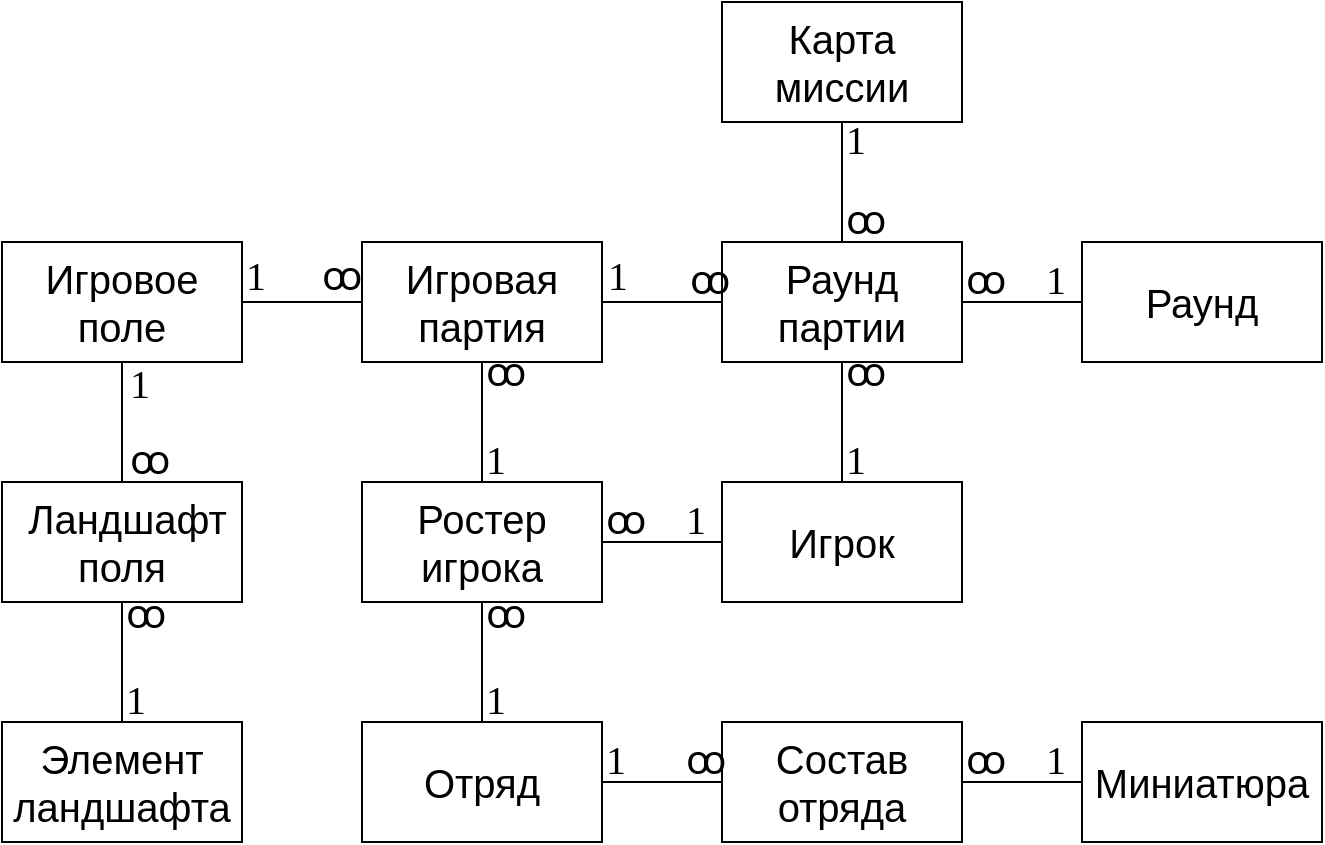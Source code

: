 <mxfile version="21.1.2" type="device">
  <diagram name="Страница 1" id="x1J_cCR0CuYF4QXd56yt">
    <mxGraphModel dx="894" dy="1141" grid="1" gridSize="10" guides="1" tooltips="1" connect="1" arrows="1" fold="1" page="1" pageScale="1" pageWidth="827" pageHeight="1169" math="0" shadow="0">
      <root>
        <mxCell id="0" />
        <mxCell id="1" parent="0" />
        <mxCell id="jPjk46TfuHlNJ93suGcI-2" value="Элемент ландшафта" style="rounded=0;whiteSpace=wrap;html=1;fontSize=20;" parent="1" vertex="1">
          <mxGeometry x="100" y="500" width="120" height="60" as="geometry" />
        </mxCell>
        <mxCell id="erc7zpTAC2eEjMYiwTy_-21" style="edgeStyle=orthogonalEdgeStyle;rounded=0;orthogonalLoop=1;jettySize=auto;html=1;exitX=0.5;exitY=1;exitDx=0;exitDy=0;endArrow=none;endFill=0;startArrow=none;startFill=0;fontSize=20;" parent="1" source="jPjk46TfuHlNJ93suGcI-9" target="jPjk46TfuHlNJ93suGcI-2" edge="1">
          <mxGeometry relative="1" as="geometry" />
        </mxCell>
        <mxCell id="jPjk46TfuHlNJ93suGcI-9" value="&amp;nbsp;Ландшафт&lt;br style=&quot;font-size: 20px;&quot;&gt;поля" style="rounded=0;whiteSpace=wrap;html=1;fontSize=20;" parent="1" vertex="1">
          <mxGeometry x="100" y="380" width="120" height="60" as="geometry" />
        </mxCell>
        <mxCell id="erc7zpTAC2eEjMYiwTy_-20" style="edgeStyle=orthogonalEdgeStyle;rounded=0;orthogonalLoop=1;jettySize=auto;html=1;exitX=0.5;exitY=1;exitDx=0;exitDy=0;endArrow=none;endFill=0;startArrow=none;startFill=0;fontSize=20;" parent="1" source="jPjk46TfuHlNJ93suGcI-10" target="jPjk46TfuHlNJ93suGcI-9" edge="1">
          <mxGeometry relative="1" as="geometry" />
        </mxCell>
        <mxCell id="jPjk46TfuHlNJ93suGcI-10" value="Игровое поле" style="rounded=0;whiteSpace=wrap;html=1;fontSize=20;" parent="1" vertex="1">
          <mxGeometry x="100" y="260" width="120" height="60" as="geometry" />
        </mxCell>
        <mxCell id="jPjk46TfuHlNJ93suGcI-34" value="Миниатюра" style="rounded=0;whiteSpace=wrap;html=1;fontSize=20;" parent="1" vertex="1">
          <mxGeometry x="640" y="500" width="120" height="60" as="geometry" />
        </mxCell>
        <mxCell id="erc7zpTAC2eEjMYiwTy_-13" style="edgeStyle=orthogonalEdgeStyle;rounded=0;orthogonalLoop=1;jettySize=auto;html=1;exitX=1;exitY=0.5;exitDx=0;exitDy=0;entryX=0;entryY=0.5;entryDx=0;entryDy=0;endArrow=none;endFill=0;startArrow=none;startFill=0;fontSize=20;" parent="1" source="erc7zpTAC2eEjMYiwTy_-1" target="erc7zpTAC2eEjMYiwTy_-5" edge="1">
          <mxGeometry relative="1" as="geometry" />
        </mxCell>
        <mxCell id="erc7zpTAC2eEjMYiwTy_-19" style="edgeStyle=orthogonalEdgeStyle;rounded=0;orthogonalLoop=1;jettySize=auto;html=1;exitX=0;exitY=0.5;exitDx=0;exitDy=0;entryX=1;entryY=0.5;entryDx=0;entryDy=0;endArrow=none;endFill=0;startArrow=none;startFill=0;fontSize=20;" parent="1" source="erc7zpTAC2eEjMYiwTy_-1" target="jPjk46TfuHlNJ93suGcI-10" edge="1">
          <mxGeometry relative="1" as="geometry" />
        </mxCell>
        <mxCell id="grEw2Zf5ow2gAflC5v8r-11" style="edgeStyle=orthogonalEdgeStyle;rounded=0;orthogonalLoop=1;jettySize=auto;html=1;exitX=0.5;exitY=1;exitDx=0;exitDy=0;entryX=0.5;entryY=0;entryDx=0;entryDy=0;endArrow=none;endFill=0;" edge="1" parent="1" source="erc7zpTAC2eEjMYiwTy_-1" target="grEw2Zf5ow2gAflC5v8r-6">
          <mxGeometry relative="1" as="geometry" />
        </mxCell>
        <mxCell id="erc7zpTAC2eEjMYiwTy_-1" value="Игровая партия" style="rounded=0;whiteSpace=wrap;html=1;fontSize=20;" parent="1" vertex="1">
          <mxGeometry x="280" y="260" width="120" height="60" as="geometry" />
        </mxCell>
        <mxCell id="grEw2Zf5ow2gAflC5v8r-8" style="edgeStyle=orthogonalEdgeStyle;rounded=0;orthogonalLoop=1;jettySize=auto;html=1;exitX=0.5;exitY=1;exitDx=0;exitDy=0;entryX=0.5;entryY=0;entryDx=0;entryDy=0;endArrow=none;endFill=0;" edge="1" parent="1" source="erc7zpTAC2eEjMYiwTy_-3" target="erc7zpTAC2eEjMYiwTy_-5">
          <mxGeometry relative="1" as="geometry" />
        </mxCell>
        <mxCell id="erc7zpTAC2eEjMYiwTy_-3" value="Карта миссии" style="rounded=0;whiteSpace=wrap;html=1;fontSize=20;" parent="1" vertex="1">
          <mxGeometry x="460" y="140" width="120" height="60" as="geometry" />
        </mxCell>
        <mxCell id="erc7zpTAC2eEjMYiwTy_-5" value="Раунд партии" style="rounded=0;whiteSpace=wrap;html=1;fontSize=20;" parent="1" vertex="1">
          <mxGeometry x="460" y="260" width="120" height="60" as="geometry" />
        </mxCell>
        <mxCell id="grEw2Zf5ow2gAflC5v8r-10" style="edgeStyle=orthogonalEdgeStyle;rounded=0;orthogonalLoop=1;jettySize=auto;html=1;exitX=0.5;exitY=0;exitDx=0;exitDy=0;entryX=0.5;entryY=1;entryDx=0;entryDy=0;endArrow=none;endFill=0;" edge="1" parent="1" source="erc7zpTAC2eEjMYiwTy_-6" target="erc7zpTAC2eEjMYiwTy_-5">
          <mxGeometry relative="1" as="geometry" />
        </mxCell>
        <mxCell id="grEw2Zf5ow2gAflC5v8r-12" style="edgeStyle=orthogonalEdgeStyle;rounded=0;orthogonalLoop=1;jettySize=auto;html=1;exitX=0;exitY=0.5;exitDx=0;exitDy=0;entryX=1;entryY=0.5;entryDx=0;entryDy=0;endArrow=none;endFill=0;" edge="1" parent="1" source="erc7zpTAC2eEjMYiwTy_-6" target="grEw2Zf5ow2gAflC5v8r-6">
          <mxGeometry relative="1" as="geometry" />
        </mxCell>
        <mxCell id="erc7zpTAC2eEjMYiwTy_-6" value="Игрок" style="rounded=0;whiteSpace=wrap;html=1;fontSize=20;" parent="1" vertex="1">
          <mxGeometry x="460" y="380" width="120" height="60" as="geometry" />
        </mxCell>
        <mxCell id="grEw2Zf5ow2gAflC5v8r-14" style="edgeStyle=orthogonalEdgeStyle;rounded=0;orthogonalLoop=1;jettySize=auto;html=1;exitX=1;exitY=0.5;exitDx=0;exitDy=0;entryX=0;entryY=0.5;entryDx=0;entryDy=0;endArrow=none;endFill=0;" edge="1" parent="1" source="erc7zpTAC2eEjMYiwTy_-7" target="erc7zpTAC2eEjMYiwTy_-8">
          <mxGeometry relative="1" as="geometry" />
        </mxCell>
        <mxCell id="erc7zpTAC2eEjMYiwTy_-7" value="Отряд" style="rounded=0;whiteSpace=wrap;html=1;fontSize=20;" parent="1" vertex="1">
          <mxGeometry x="280" y="500" width="120" height="60" as="geometry" />
        </mxCell>
        <mxCell id="grEw2Zf5ow2gAflC5v8r-15" style="edgeStyle=orthogonalEdgeStyle;rounded=0;orthogonalLoop=1;jettySize=auto;html=1;exitX=1;exitY=0.5;exitDx=0;exitDy=0;entryX=0;entryY=0.5;entryDx=0;entryDy=0;endArrow=none;endFill=0;" edge="1" parent="1" source="erc7zpTAC2eEjMYiwTy_-8" target="jPjk46TfuHlNJ93suGcI-34">
          <mxGeometry relative="1" as="geometry" />
        </mxCell>
        <mxCell id="erc7zpTAC2eEjMYiwTy_-8" value="Состав отряда" style="rounded=0;whiteSpace=wrap;html=1;fontSize=20;" parent="1" vertex="1">
          <mxGeometry x="460" y="500" width="120" height="60" as="geometry" />
        </mxCell>
        <mxCell id="erc7zpTAC2eEjMYiwTy_-49" value="1" style="text;whiteSpace=wrap;html=1;fontFamily=Verdana;fontSize=20;" parent="1" vertex="1">
          <mxGeometry x="220" y="258" width="20" height="30" as="geometry" />
        </mxCell>
        <mxCell id="erc7zpTAC2eEjMYiwTy_-50" value="ꝏ" style="text;whiteSpace=wrap;html=1;fontFamily=Verdana;fontSize=20;" parent="1" vertex="1">
          <mxGeometry x="258" y="258" width="20" height="30" as="geometry" />
        </mxCell>
        <mxCell id="erc7zpTAC2eEjMYiwTy_-51" value="1" style="text;whiteSpace=wrap;html=1;fontFamily=Verdana;fontSize=20;" parent="1" vertex="1">
          <mxGeometry x="160" y="470" width="20" height="30" as="geometry" />
        </mxCell>
        <mxCell id="erc7zpTAC2eEjMYiwTy_-52" value="ꝏ" style="text;whiteSpace=wrap;html=1;fontFamily=Verdana;fontSize=20;" parent="1" vertex="1">
          <mxGeometry x="162" y="350" width="20" height="30" as="geometry" />
        </mxCell>
        <mxCell id="erc7zpTAC2eEjMYiwTy_-53" value="ꝏ" style="text;whiteSpace=wrap;html=1;fontFamily=Verdana;fontSize=20;" parent="1" vertex="1">
          <mxGeometry x="160" y="427" width="20" height="30" as="geometry" />
        </mxCell>
        <mxCell id="UxmVXuUS_5VSfVQX4XQ5-7" value="1" style="text;whiteSpace=wrap;html=1;fontFamily=Verdana;fontSize=20;" parent="1" vertex="1">
          <mxGeometry x="162" y="312" width="20" height="30" as="geometry" />
        </mxCell>
        <mxCell id="UxmVXuUS_5VSfVQX4XQ5-8" value="1" style="text;whiteSpace=wrap;html=1;fontFamily=Verdana;fontSize=20;" parent="1" vertex="1">
          <mxGeometry x="401" y="258" width="20" height="30" as="geometry" />
        </mxCell>
        <mxCell id="UxmVXuUS_5VSfVQX4XQ5-9" value="ꝏ" style="text;whiteSpace=wrap;html=1;fontFamily=Verdana;fontSize=20;" parent="1" vertex="1">
          <mxGeometry x="442" y="260" width="20" height="30" as="geometry" />
        </mxCell>
        <mxCell id="grEw2Zf5ow2gAflC5v8r-9" style="edgeStyle=orthogonalEdgeStyle;rounded=0;orthogonalLoop=1;jettySize=auto;html=1;exitX=0;exitY=0.5;exitDx=0;exitDy=0;endArrow=none;endFill=0;" edge="1" parent="1" source="grEw2Zf5ow2gAflC5v8r-1" target="erc7zpTAC2eEjMYiwTy_-5">
          <mxGeometry relative="1" as="geometry" />
        </mxCell>
        <mxCell id="grEw2Zf5ow2gAflC5v8r-1" value="Раунд" style="rounded=0;whiteSpace=wrap;html=1;fontSize=20;" vertex="1" parent="1">
          <mxGeometry x="640" y="260" width="120" height="60" as="geometry" />
        </mxCell>
        <mxCell id="grEw2Zf5ow2gAflC5v8r-13" style="edgeStyle=orthogonalEdgeStyle;rounded=0;orthogonalLoop=1;jettySize=auto;html=1;exitX=0.5;exitY=1;exitDx=0;exitDy=0;endArrow=none;endFill=0;" edge="1" parent="1" source="grEw2Zf5ow2gAflC5v8r-6" target="erc7zpTAC2eEjMYiwTy_-7">
          <mxGeometry relative="1" as="geometry" />
        </mxCell>
        <mxCell id="grEw2Zf5ow2gAflC5v8r-6" value="Ростер игрока" style="rounded=0;whiteSpace=wrap;html=1;fontSize=20;" vertex="1" parent="1">
          <mxGeometry x="280" y="380" width="120" height="60" as="geometry" />
        </mxCell>
        <mxCell id="grEw2Zf5ow2gAflC5v8r-17" value="1" style="text;whiteSpace=wrap;html=1;fontFamily=Verdana;fontSize=20;" vertex="1" parent="1">
          <mxGeometry x="520" y="350" width="20" height="30" as="geometry" />
        </mxCell>
        <mxCell id="grEw2Zf5ow2gAflC5v8r-18" value="ꝏ" style="text;whiteSpace=wrap;html=1;fontFamily=Verdana;fontSize=20;" vertex="1" parent="1">
          <mxGeometry x="520" y="306" width="20" height="30" as="geometry" />
        </mxCell>
        <mxCell id="grEw2Zf5ow2gAflC5v8r-19" value="ꝏ" style="text;whiteSpace=wrap;html=1;fontFamily=Verdana;fontSize=20;" vertex="1" parent="1">
          <mxGeometry x="520" y="230" width="20" height="30" as="geometry" />
        </mxCell>
        <mxCell id="grEw2Zf5ow2gAflC5v8r-22" value="1" style="text;whiteSpace=wrap;html=1;fontFamily=Verdana;fontSize=20;" vertex="1" parent="1">
          <mxGeometry x="520" y="190" width="20" height="30" as="geometry" />
        </mxCell>
        <mxCell id="grEw2Zf5ow2gAflC5v8r-23" value="ꝏ" style="text;whiteSpace=wrap;html=1;fontFamily=Verdana;fontSize=20;" vertex="1" parent="1">
          <mxGeometry x="580" y="260" width="20" height="30" as="geometry" />
        </mxCell>
        <mxCell id="grEw2Zf5ow2gAflC5v8r-24" value="1" style="text;whiteSpace=wrap;html=1;fontFamily=Verdana;fontSize=20;" vertex="1" parent="1">
          <mxGeometry x="620" y="260" width="20" height="30" as="geometry" />
        </mxCell>
        <mxCell id="grEw2Zf5ow2gAflC5v8r-25" value="ꝏ" style="text;whiteSpace=wrap;html=1;fontFamily=Verdana;fontSize=20;" vertex="1" parent="1">
          <mxGeometry x="400" y="380" width="20" height="30" as="geometry" />
        </mxCell>
        <mxCell id="grEw2Zf5ow2gAflC5v8r-26" value="1" style="text;whiteSpace=wrap;html=1;fontFamily=Verdana;fontSize=20;" vertex="1" parent="1">
          <mxGeometry x="440" y="380" width="20" height="30" as="geometry" />
        </mxCell>
        <mxCell id="grEw2Zf5ow2gAflC5v8r-27" value="ꝏ" style="text;whiteSpace=wrap;html=1;fontFamily=Verdana;fontSize=20;" vertex="1" parent="1">
          <mxGeometry x="340" y="427" width="20" height="30" as="geometry" />
        </mxCell>
        <mxCell id="grEw2Zf5ow2gAflC5v8r-28" value="1" style="text;whiteSpace=wrap;html=1;fontFamily=Verdana;fontSize=20;" vertex="1" parent="1">
          <mxGeometry x="340" y="470" width="20" height="30" as="geometry" />
        </mxCell>
        <mxCell id="grEw2Zf5ow2gAflC5v8r-29" value="1" style="text;whiteSpace=wrap;html=1;fontFamily=Verdana;fontSize=20;" vertex="1" parent="1">
          <mxGeometry x="400" y="500" width="20" height="30" as="geometry" />
        </mxCell>
        <mxCell id="grEw2Zf5ow2gAflC5v8r-30" value="ꝏ" style="text;whiteSpace=wrap;html=1;fontFamily=Verdana;fontSize=20;" vertex="1" parent="1">
          <mxGeometry x="440" y="500" width="20" height="30" as="geometry" />
        </mxCell>
        <mxCell id="grEw2Zf5ow2gAflC5v8r-31" value="ꝏ" style="text;whiteSpace=wrap;html=1;fontFamily=Verdana;fontSize=20;" vertex="1" parent="1">
          <mxGeometry x="580" y="500" width="20" height="30" as="geometry" />
        </mxCell>
        <mxCell id="grEw2Zf5ow2gAflC5v8r-32" value="1" style="text;whiteSpace=wrap;html=1;fontFamily=Verdana;fontSize=20;" vertex="1" parent="1">
          <mxGeometry x="620" y="500" width="20" height="30" as="geometry" />
        </mxCell>
        <mxCell id="grEw2Zf5ow2gAflC5v8r-33" value="ꝏ" style="text;whiteSpace=wrap;html=1;fontFamily=Verdana;fontSize=20;" vertex="1" parent="1">
          <mxGeometry x="340" y="306" width="20" height="30" as="geometry" />
        </mxCell>
        <mxCell id="grEw2Zf5ow2gAflC5v8r-34" value="1" style="text;whiteSpace=wrap;html=1;fontFamily=Verdana;fontSize=20;" vertex="1" parent="1">
          <mxGeometry x="340" y="350" width="20" height="30" as="geometry" />
        </mxCell>
      </root>
    </mxGraphModel>
  </diagram>
</mxfile>
